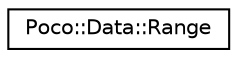 digraph "Graphical Class Hierarchy"
{
 // LATEX_PDF_SIZE
  edge [fontname="Helvetica",fontsize="10",labelfontname="Helvetica",labelfontsize="10"];
  node [fontname="Helvetica",fontsize="10",shape=record];
  rankdir="LR";
  Node0 [label="Poco::Data::Range",height=0.2,width=0.4,color="black", fillcolor="white", style="filled",URL="$classPoco_1_1Data_1_1Range.html",tooltip="Range stores information how many rows a query should return."];
}
